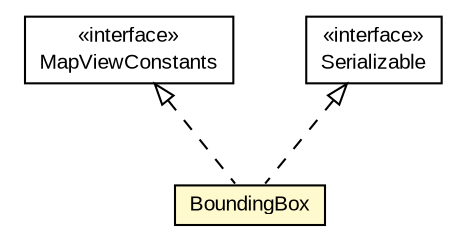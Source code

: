 #!/usr/local/bin/dot
#
# Class diagram 
# Generated by UMLGraph version R5_6-24-gf6e263 (http://www.umlgraph.org/)
#

digraph G {
	edge [fontname="arial",fontsize=10,labelfontname="arial",labelfontsize=10];
	node [fontname="arial",fontsize=10,shape=plaintext];
	nodesep=0.25;
	ranksep=0.5;
	// org.osmdroid.util.BoundingBox
	c6087 [label=<<table title="org.osmdroid.util.BoundingBox" border="0" cellborder="1" cellspacing="0" cellpadding="2" port="p" bgcolor="lemonChiffon" href="./BoundingBox.html">
		<tr><td><table border="0" cellspacing="0" cellpadding="1">
<tr><td align="center" balign="center"> BoundingBox </td></tr>
		</table></td></tr>
		</table>>, URL="./BoundingBox.html", fontname="arial", fontcolor="black", fontsize=10.0];
	// org.osmdroid.views.util.constants.MapViewConstants
	c6169 [label=<<table title="org.osmdroid.views.util.constants.MapViewConstants" border="0" cellborder="1" cellspacing="0" cellpadding="2" port="p" href="../views/util/constants/MapViewConstants.html">
		<tr><td><table border="0" cellspacing="0" cellpadding="1">
<tr><td align="center" balign="center"> &#171;interface&#187; </td></tr>
<tr><td align="center" balign="center"> MapViewConstants </td></tr>
		</table></td></tr>
		</table>>, URL="../views/util/constants/MapViewConstants.html", fontname="arial", fontcolor="black", fontsize=10.0];
	//org.osmdroid.util.BoundingBox implements java.io.Serializable
	c6175:p -> c6087:p [dir=back,arrowtail=empty,style=dashed];
	//org.osmdroid.util.BoundingBox implements org.osmdroid.views.util.constants.MapViewConstants
	c6169:p -> c6087:p [dir=back,arrowtail=empty,style=dashed];
	// java.io.Serializable
	c6175 [label=<<table title="java.io.Serializable" border="0" cellborder="1" cellspacing="0" cellpadding="2" port="p" href="http://java.sun.com/j2se/1.4.2/docs/api/java/io/Serializable.html">
		<tr><td><table border="0" cellspacing="0" cellpadding="1">
<tr><td align="center" balign="center"> &#171;interface&#187; </td></tr>
<tr><td align="center" balign="center"> Serializable </td></tr>
		</table></td></tr>
		</table>>, URL="http://java.sun.com/j2se/1.4.2/docs/api/java/io/Serializable.html", fontname="arial", fontcolor="black", fontsize=10.0];
}

